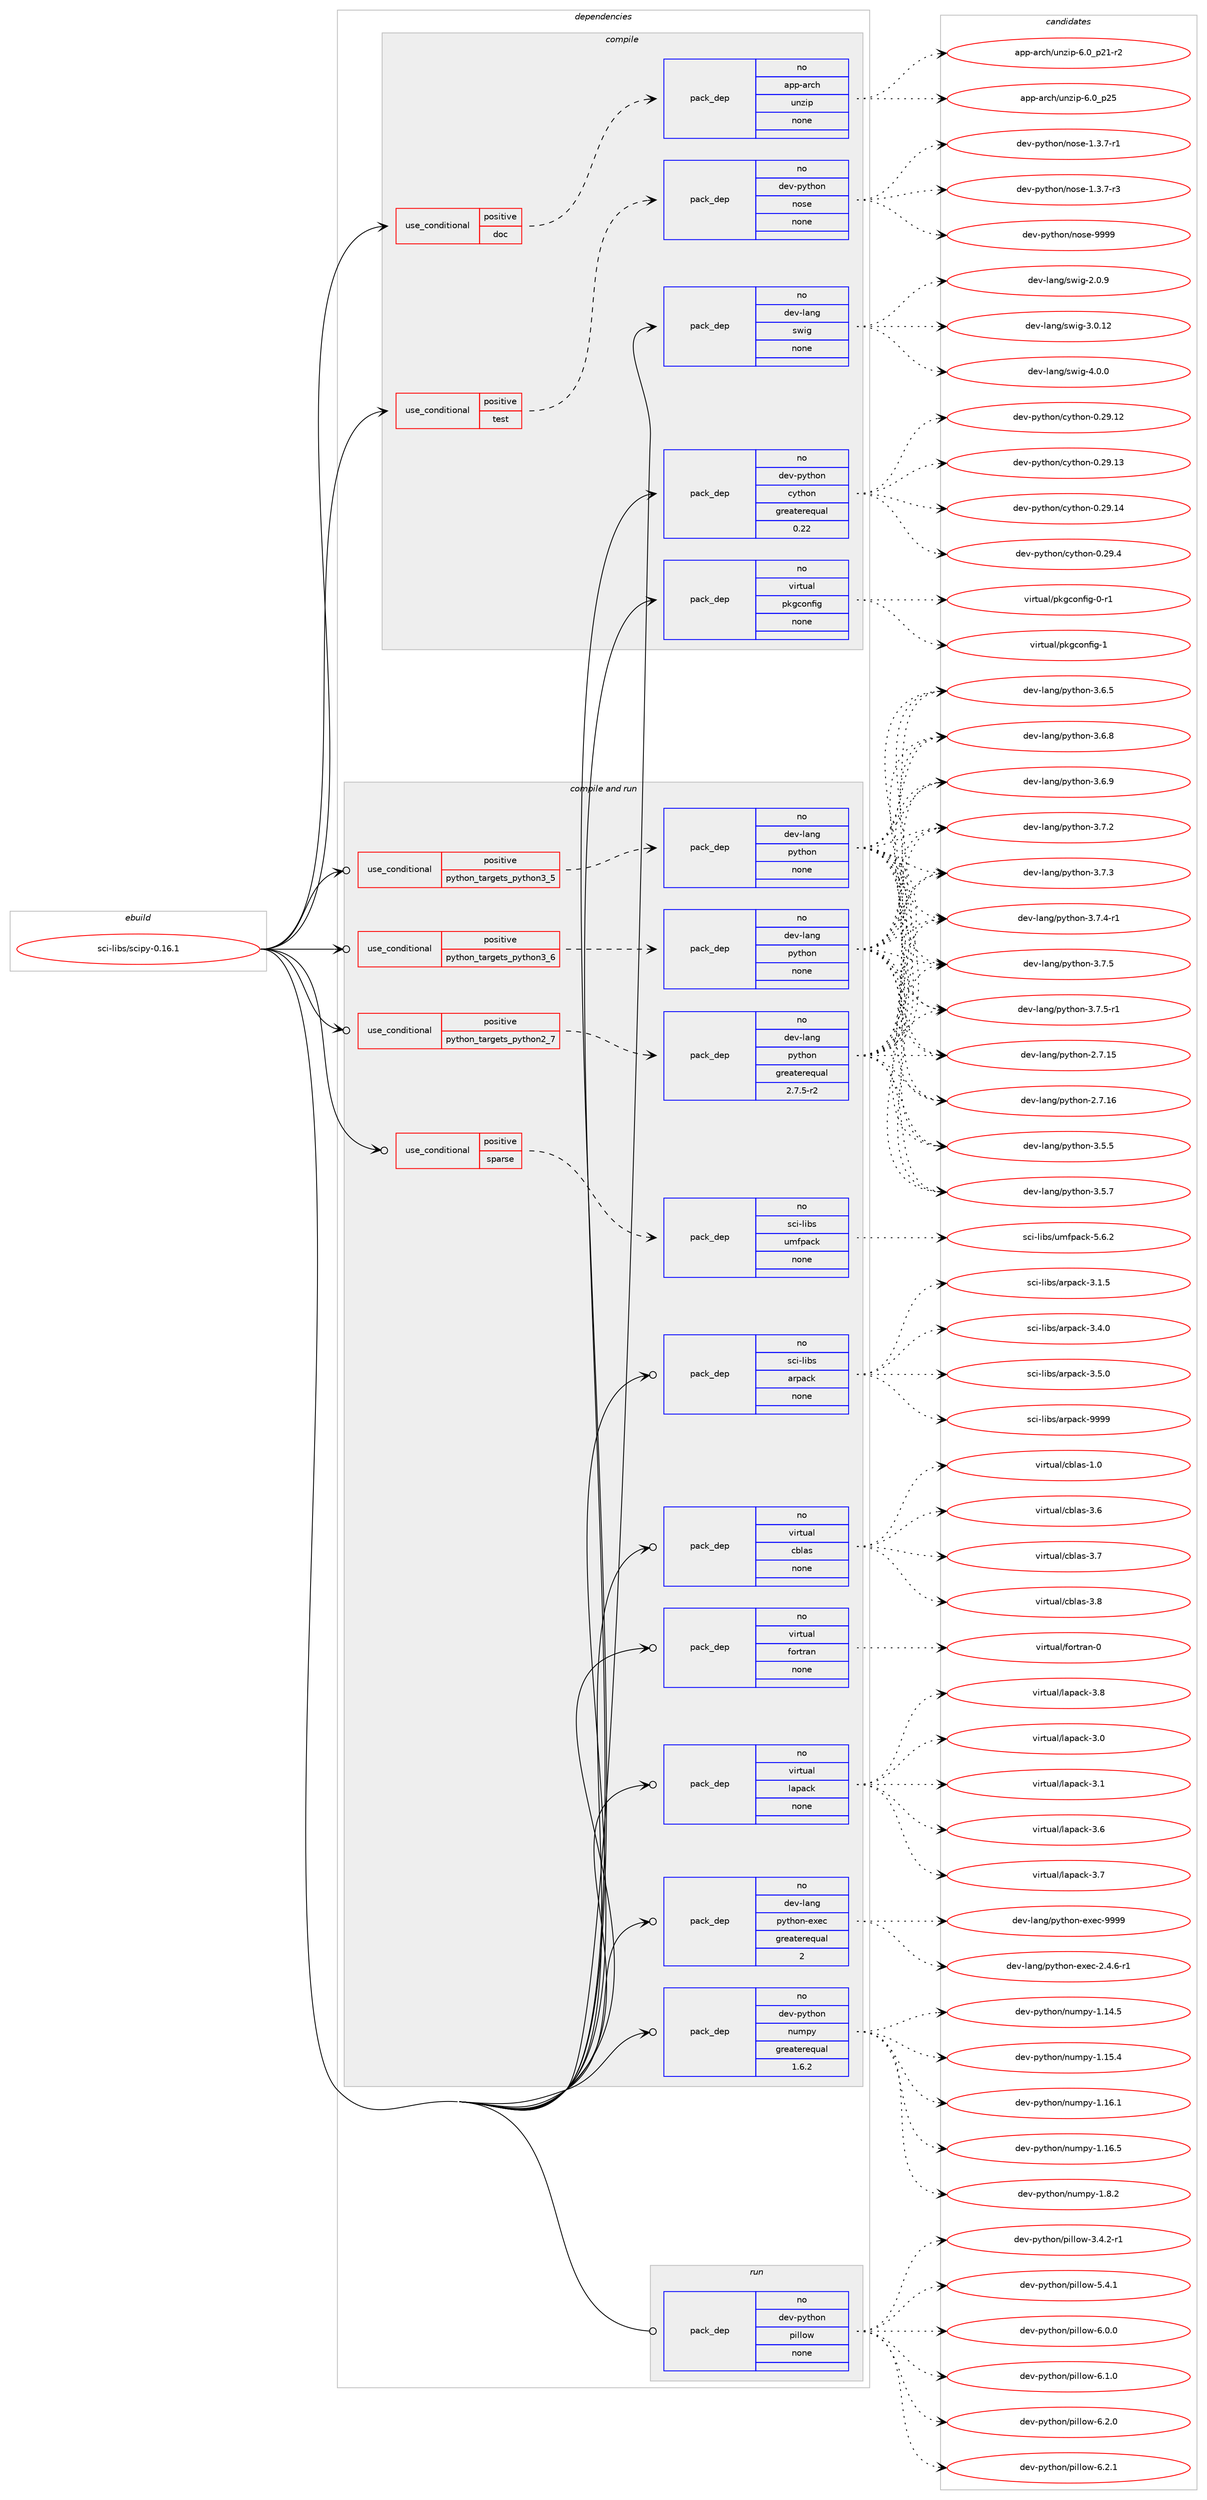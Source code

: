digraph prolog {

# *************
# Graph options
# *************

newrank=true;
concentrate=true;
compound=true;
graph [rankdir=LR,fontname=Helvetica,fontsize=10,ranksep=1.5];#, ranksep=2.5, nodesep=0.2];
edge  [arrowhead=vee];
node  [fontname=Helvetica,fontsize=10];

# **********
# The ebuild
# **********

subgraph cluster_leftcol {
color=gray;
rank=same;
label=<<i>ebuild</i>>;
id [label="sci-libs/scipy-0.16.1", color=red, width=4, href="../sci-libs/scipy-0.16.1.svg"];
}

# ****************
# The dependencies
# ****************

subgraph cluster_midcol {
color=gray;
label=<<i>dependencies</i>>;
subgraph cluster_compile {
fillcolor="#eeeeee";
style=filled;
label=<<i>compile</i>>;
subgraph cond208726 {
dependency859607 [label=<<TABLE BORDER="0" CELLBORDER="1" CELLSPACING="0" CELLPADDING="4"><TR><TD ROWSPAN="3" CELLPADDING="10">use_conditional</TD></TR><TR><TD>positive</TD></TR><TR><TD>doc</TD></TR></TABLE>>, shape=none, color=red];
subgraph pack635692 {
dependency859608 [label=<<TABLE BORDER="0" CELLBORDER="1" CELLSPACING="0" CELLPADDING="4" WIDTH="220"><TR><TD ROWSPAN="6" CELLPADDING="30">pack_dep</TD></TR><TR><TD WIDTH="110">no</TD></TR><TR><TD>app-arch</TD></TR><TR><TD>unzip</TD></TR><TR><TD>none</TD></TR><TR><TD></TD></TR></TABLE>>, shape=none, color=blue];
}
dependency859607:e -> dependency859608:w [weight=20,style="dashed",arrowhead="vee"];
}
id:e -> dependency859607:w [weight=20,style="solid",arrowhead="vee"];
subgraph cond208727 {
dependency859609 [label=<<TABLE BORDER="0" CELLBORDER="1" CELLSPACING="0" CELLPADDING="4"><TR><TD ROWSPAN="3" CELLPADDING="10">use_conditional</TD></TR><TR><TD>positive</TD></TR><TR><TD>test</TD></TR></TABLE>>, shape=none, color=red];
subgraph pack635693 {
dependency859610 [label=<<TABLE BORDER="0" CELLBORDER="1" CELLSPACING="0" CELLPADDING="4" WIDTH="220"><TR><TD ROWSPAN="6" CELLPADDING="30">pack_dep</TD></TR><TR><TD WIDTH="110">no</TD></TR><TR><TD>dev-python</TD></TR><TR><TD>nose</TD></TR><TR><TD>none</TD></TR><TR><TD></TD></TR></TABLE>>, shape=none, color=blue];
}
dependency859609:e -> dependency859610:w [weight=20,style="dashed",arrowhead="vee"];
}
id:e -> dependency859609:w [weight=20,style="solid",arrowhead="vee"];
subgraph pack635694 {
dependency859611 [label=<<TABLE BORDER="0" CELLBORDER="1" CELLSPACING="0" CELLPADDING="4" WIDTH="220"><TR><TD ROWSPAN="6" CELLPADDING="30">pack_dep</TD></TR><TR><TD WIDTH="110">no</TD></TR><TR><TD>dev-lang</TD></TR><TR><TD>swig</TD></TR><TR><TD>none</TD></TR><TR><TD></TD></TR></TABLE>>, shape=none, color=blue];
}
id:e -> dependency859611:w [weight=20,style="solid",arrowhead="vee"];
subgraph pack635695 {
dependency859612 [label=<<TABLE BORDER="0" CELLBORDER="1" CELLSPACING="0" CELLPADDING="4" WIDTH="220"><TR><TD ROWSPAN="6" CELLPADDING="30">pack_dep</TD></TR><TR><TD WIDTH="110">no</TD></TR><TR><TD>dev-python</TD></TR><TR><TD>cython</TD></TR><TR><TD>greaterequal</TD></TR><TR><TD>0.22</TD></TR></TABLE>>, shape=none, color=blue];
}
id:e -> dependency859612:w [weight=20,style="solid",arrowhead="vee"];
subgraph pack635696 {
dependency859613 [label=<<TABLE BORDER="0" CELLBORDER="1" CELLSPACING="0" CELLPADDING="4" WIDTH="220"><TR><TD ROWSPAN="6" CELLPADDING="30">pack_dep</TD></TR><TR><TD WIDTH="110">no</TD></TR><TR><TD>virtual</TD></TR><TR><TD>pkgconfig</TD></TR><TR><TD>none</TD></TR><TR><TD></TD></TR></TABLE>>, shape=none, color=blue];
}
id:e -> dependency859613:w [weight=20,style="solid",arrowhead="vee"];
}
subgraph cluster_compileandrun {
fillcolor="#eeeeee";
style=filled;
label=<<i>compile and run</i>>;
subgraph cond208728 {
dependency859614 [label=<<TABLE BORDER="0" CELLBORDER="1" CELLSPACING="0" CELLPADDING="4"><TR><TD ROWSPAN="3" CELLPADDING="10">use_conditional</TD></TR><TR><TD>positive</TD></TR><TR><TD>python_targets_python2_7</TD></TR></TABLE>>, shape=none, color=red];
subgraph pack635697 {
dependency859615 [label=<<TABLE BORDER="0" CELLBORDER="1" CELLSPACING="0" CELLPADDING="4" WIDTH="220"><TR><TD ROWSPAN="6" CELLPADDING="30">pack_dep</TD></TR><TR><TD WIDTH="110">no</TD></TR><TR><TD>dev-lang</TD></TR><TR><TD>python</TD></TR><TR><TD>greaterequal</TD></TR><TR><TD>2.7.5-r2</TD></TR></TABLE>>, shape=none, color=blue];
}
dependency859614:e -> dependency859615:w [weight=20,style="dashed",arrowhead="vee"];
}
id:e -> dependency859614:w [weight=20,style="solid",arrowhead="odotvee"];
subgraph cond208729 {
dependency859616 [label=<<TABLE BORDER="0" CELLBORDER="1" CELLSPACING="0" CELLPADDING="4"><TR><TD ROWSPAN="3" CELLPADDING="10">use_conditional</TD></TR><TR><TD>positive</TD></TR><TR><TD>python_targets_python3_5</TD></TR></TABLE>>, shape=none, color=red];
subgraph pack635698 {
dependency859617 [label=<<TABLE BORDER="0" CELLBORDER="1" CELLSPACING="0" CELLPADDING="4" WIDTH="220"><TR><TD ROWSPAN="6" CELLPADDING="30">pack_dep</TD></TR><TR><TD WIDTH="110">no</TD></TR><TR><TD>dev-lang</TD></TR><TR><TD>python</TD></TR><TR><TD>none</TD></TR><TR><TD></TD></TR></TABLE>>, shape=none, color=blue];
}
dependency859616:e -> dependency859617:w [weight=20,style="dashed",arrowhead="vee"];
}
id:e -> dependency859616:w [weight=20,style="solid",arrowhead="odotvee"];
subgraph cond208730 {
dependency859618 [label=<<TABLE BORDER="0" CELLBORDER="1" CELLSPACING="0" CELLPADDING="4"><TR><TD ROWSPAN="3" CELLPADDING="10">use_conditional</TD></TR><TR><TD>positive</TD></TR><TR><TD>python_targets_python3_6</TD></TR></TABLE>>, shape=none, color=red];
subgraph pack635699 {
dependency859619 [label=<<TABLE BORDER="0" CELLBORDER="1" CELLSPACING="0" CELLPADDING="4" WIDTH="220"><TR><TD ROWSPAN="6" CELLPADDING="30">pack_dep</TD></TR><TR><TD WIDTH="110">no</TD></TR><TR><TD>dev-lang</TD></TR><TR><TD>python</TD></TR><TR><TD>none</TD></TR><TR><TD></TD></TR></TABLE>>, shape=none, color=blue];
}
dependency859618:e -> dependency859619:w [weight=20,style="dashed",arrowhead="vee"];
}
id:e -> dependency859618:w [weight=20,style="solid",arrowhead="odotvee"];
subgraph cond208731 {
dependency859620 [label=<<TABLE BORDER="0" CELLBORDER="1" CELLSPACING="0" CELLPADDING="4"><TR><TD ROWSPAN="3" CELLPADDING="10">use_conditional</TD></TR><TR><TD>positive</TD></TR><TR><TD>sparse</TD></TR></TABLE>>, shape=none, color=red];
subgraph pack635700 {
dependency859621 [label=<<TABLE BORDER="0" CELLBORDER="1" CELLSPACING="0" CELLPADDING="4" WIDTH="220"><TR><TD ROWSPAN="6" CELLPADDING="30">pack_dep</TD></TR><TR><TD WIDTH="110">no</TD></TR><TR><TD>sci-libs</TD></TR><TR><TD>umfpack</TD></TR><TR><TD>none</TD></TR><TR><TD></TD></TR></TABLE>>, shape=none, color=blue];
}
dependency859620:e -> dependency859621:w [weight=20,style="dashed",arrowhead="vee"];
}
id:e -> dependency859620:w [weight=20,style="solid",arrowhead="odotvee"];
subgraph pack635701 {
dependency859622 [label=<<TABLE BORDER="0" CELLBORDER="1" CELLSPACING="0" CELLPADDING="4" WIDTH="220"><TR><TD ROWSPAN="6" CELLPADDING="30">pack_dep</TD></TR><TR><TD WIDTH="110">no</TD></TR><TR><TD>dev-lang</TD></TR><TR><TD>python-exec</TD></TR><TR><TD>greaterequal</TD></TR><TR><TD>2</TD></TR></TABLE>>, shape=none, color=blue];
}
id:e -> dependency859622:w [weight=20,style="solid",arrowhead="odotvee"];
subgraph pack635702 {
dependency859623 [label=<<TABLE BORDER="0" CELLBORDER="1" CELLSPACING="0" CELLPADDING="4" WIDTH="220"><TR><TD ROWSPAN="6" CELLPADDING="30">pack_dep</TD></TR><TR><TD WIDTH="110">no</TD></TR><TR><TD>dev-python</TD></TR><TR><TD>numpy</TD></TR><TR><TD>greaterequal</TD></TR><TR><TD>1.6.2</TD></TR></TABLE>>, shape=none, color=blue];
}
id:e -> dependency859623:w [weight=20,style="solid",arrowhead="odotvee"];
subgraph pack635703 {
dependency859624 [label=<<TABLE BORDER="0" CELLBORDER="1" CELLSPACING="0" CELLPADDING="4" WIDTH="220"><TR><TD ROWSPAN="6" CELLPADDING="30">pack_dep</TD></TR><TR><TD WIDTH="110">no</TD></TR><TR><TD>sci-libs</TD></TR><TR><TD>arpack</TD></TR><TR><TD>none</TD></TR><TR><TD></TD></TR></TABLE>>, shape=none, color=blue];
}
id:e -> dependency859624:w [weight=20,style="solid",arrowhead="odotvee"];
subgraph pack635704 {
dependency859625 [label=<<TABLE BORDER="0" CELLBORDER="1" CELLSPACING="0" CELLPADDING="4" WIDTH="220"><TR><TD ROWSPAN="6" CELLPADDING="30">pack_dep</TD></TR><TR><TD WIDTH="110">no</TD></TR><TR><TD>virtual</TD></TR><TR><TD>cblas</TD></TR><TR><TD>none</TD></TR><TR><TD></TD></TR></TABLE>>, shape=none, color=blue];
}
id:e -> dependency859625:w [weight=20,style="solid",arrowhead="odotvee"];
subgraph pack635705 {
dependency859626 [label=<<TABLE BORDER="0" CELLBORDER="1" CELLSPACING="0" CELLPADDING="4" WIDTH="220"><TR><TD ROWSPAN="6" CELLPADDING="30">pack_dep</TD></TR><TR><TD WIDTH="110">no</TD></TR><TR><TD>virtual</TD></TR><TR><TD>fortran</TD></TR><TR><TD>none</TD></TR><TR><TD></TD></TR></TABLE>>, shape=none, color=blue];
}
id:e -> dependency859626:w [weight=20,style="solid",arrowhead="odotvee"];
subgraph pack635706 {
dependency859627 [label=<<TABLE BORDER="0" CELLBORDER="1" CELLSPACING="0" CELLPADDING="4" WIDTH="220"><TR><TD ROWSPAN="6" CELLPADDING="30">pack_dep</TD></TR><TR><TD WIDTH="110">no</TD></TR><TR><TD>virtual</TD></TR><TR><TD>lapack</TD></TR><TR><TD>none</TD></TR><TR><TD></TD></TR></TABLE>>, shape=none, color=blue];
}
id:e -> dependency859627:w [weight=20,style="solid",arrowhead="odotvee"];
}
subgraph cluster_run {
fillcolor="#eeeeee";
style=filled;
label=<<i>run</i>>;
subgraph pack635707 {
dependency859628 [label=<<TABLE BORDER="0" CELLBORDER="1" CELLSPACING="0" CELLPADDING="4" WIDTH="220"><TR><TD ROWSPAN="6" CELLPADDING="30">pack_dep</TD></TR><TR><TD WIDTH="110">no</TD></TR><TR><TD>dev-python</TD></TR><TR><TD>pillow</TD></TR><TR><TD>none</TD></TR><TR><TD></TD></TR></TABLE>>, shape=none, color=blue];
}
id:e -> dependency859628:w [weight=20,style="solid",arrowhead="odot"];
}
}

# **************
# The candidates
# **************

subgraph cluster_choices {
rank=same;
color=gray;
label=<<i>candidates</i>>;

subgraph choice635692 {
color=black;
nodesep=1;
choice9711211245971149910447117110122105112455446489511250494511450 [label="app-arch/unzip-6.0_p21-r2", color=red, width=4,href="../app-arch/unzip-6.0_p21-r2.svg"];
choice971121124597114991044711711012210511245544648951125053 [label="app-arch/unzip-6.0_p25", color=red, width=4,href="../app-arch/unzip-6.0_p25.svg"];
dependency859608:e -> choice9711211245971149910447117110122105112455446489511250494511450:w [style=dotted,weight="100"];
dependency859608:e -> choice971121124597114991044711711012210511245544648951125053:w [style=dotted,weight="100"];
}
subgraph choice635693 {
color=black;
nodesep=1;
choice10010111845112121116104111110471101111151014549465146554511449 [label="dev-python/nose-1.3.7-r1", color=red, width=4,href="../dev-python/nose-1.3.7-r1.svg"];
choice10010111845112121116104111110471101111151014549465146554511451 [label="dev-python/nose-1.3.7-r3", color=red, width=4,href="../dev-python/nose-1.3.7-r3.svg"];
choice10010111845112121116104111110471101111151014557575757 [label="dev-python/nose-9999", color=red, width=4,href="../dev-python/nose-9999.svg"];
dependency859610:e -> choice10010111845112121116104111110471101111151014549465146554511449:w [style=dotted,weight="100"];
dependency859610:e -> choice10010111845112121116104111110471101111151014549465146554511451:w [style=dotted,weight="100"];
dependency859610:e -> choice10010111845112121116104111110471101111151014557575757:w [style=dotted,weight="100"];
}
subgraph choice635694 {
color=black;
nodesep=1;
choice100101118451089711010347115119105103455046484657 [label="dev-lang/swig-2.0.9", color=red, width=4,href="../dev-lang/swig-2.0.9.svg"];
choice10010111845108971101034711511910510345514648464950 [label="dev-lang/swig-3.0.12", color=red, width=4,href="../dev-lang/swig-3.0.12.svg"];
choice100101118451089711010347115119105103455246484648 [label="dev-lang/swig-4.0.0", color=red, width=4,href="../dev-lang/swig-4.0.0.svg"];
dependency859611:e -> choice100101118451089711010347115119105103455046484657:w [style=dotted,weight="100"];
dependency859611:e -> choice10010111845108971101034711511910510345514648464950:w [style=dotted,weight="100"];
dependency859611:e -> choice100101118451089711010347115119105103455246484648:w [style=dotted,weight="100"];
}
subgraph choice635695 {
color=black;
nodesep=1;
choice1001011184511212111610411111047991211161041111104548465057464950 [label="dev-python/cython-0.29.12", color=red, width=4,href="../dev-python/cython-0.29.12.svg"];
choice1001011184511212111610411111047991211161041111104548465057464951 [label="dev-python/cython-0.29.13", color=red, width=4,href="../dev-python/cython-0.29.13.svg"];
choice1001011184511212111610411111047991211161041111104548465057464952 [label="dev-python/cython-0.29.14", color=red, width=4,href="../dev-python/cython-0.29.14.svg"];
choice10010111845112121116104111110479912111610411111045484650574652 [label="dev-python/cython-0.29.4", color=red, width=4,href="../dev-python/cython-0.29.4.svg"];
dependency859612:e -> choice1001011184511212111610411111047991211161041111104548465057464950:w [style=dotted,weight="100"];
dependency859612:e -> choice1001011184511212111610411111047991211161041111104548465057464951:w [style=dotted,weight="100"];
dependency859612:e -> choice1001011184511212111610411111047991211161041111104548465057464952:w [style=dotted,weight="100"];
dependency859612:e -> choice10010111845112121116104111110479912111610411111045484650574652:w [style=dotted,weight="100"];
}
subgraph choice635696 {
color=black;
nodesep=1;
choice11810511411611797108471121071039911111010210510345484511449 [label="virtual/pkgconfig-0-r1", color=red, width=4,href="../virtual/pkgconfig-0-r1.svg"];
choice1181051141161179710847112107103991111101021051034549 [label="virtual/pkgconfig-1", color=red, width=4,href="../virtual/pkgconfig-1.svg"];
dependency859613:e -> choice11810511411611797108471121071039911111010210510345484511449:w [style=dotted,weight="100"];
dependency859613:e -> choice1181051141161179710847112107103991111101021051034549:w [style=dotted,weight="100"];
}
subgraph choice635697 {
color=black;
nodesep=1;
choice10010111845108971101034711212111610411111045504655464953 [label="dev-lang/python-2.7.15", color=red, width=4,href="../dev-lang/python-2.7.15.svg"];
choice10010111845108971101034711212111610411111045504655464954 [label="dev-lang/python-2.7.16", color=red, width=4,href="../dev-lang/python-2.7.16.svg"];
choice100101118451089711010347112121116104111110455146534653 [label="dev-lang/python-3.5.5", color=red, width=4,href="../dev-lang/python-3.5.5.svg"];
choice100101118451089711010347112121116104111110455146534655 [label="dev-lang/python-3.5.7", color=red, width=4,href="../dev-lang/python-3.5.7.svg"];
choice100101118451089711010347112121116104111110455146544653 [label="dev-lang/python-3.6.5", color=red, width=4,href="../dev-lang/python-3.6.5.svg"];
choice100101118451089711010347112121116104111110455146544656 [label="dev-lang/python-3.6.8", color=red, width=4,href="../dev-lang/python-3.6.8.svg"];
choice100101118451089711010347112121116104111110455146544657 [label="dev-lang/python-3.6.9", color=red, width=4,href="../dev-lang/python-3.6.9.svg"];
choice100101118451089711010347112121116104111110455146554650 [label="dev-lang/python-3.7.2", color=red, width=4,href="../dev-lang/python-3.7.2.svg"];
choice100101118451089711010347112121116104111110455146554651 [label="dev-lang/python-3.7.3", color=red, width=4,href="../dev-lang/python-3.7.3.svg"];
choice1001011184510897110103471121211161041111104551465546524511449 [label="dev-lang/python-3.7.4-r1", color=red, width=4,href="../dev-lang/python-3.7.4-r1.svg"];
choice100101118451089711010347112121116104111110455146554653 [label="dev-lang/python-3.7.5", color=red, width=4,href="../dev-lang/python-3.7.5.svg"];
choice1001011184510897110103471121211161041111104551465546534511449 [label="dev-lang/python-3.7.5-r1", color=red, width=4,href="../dev-lang/python-3.7.5-r1.svg"];
dependency859615:e -> choice10010111845108971101034711212111610411111045504655464953:w [style=dotted,weight="100"];
dependency859615:e -> choice10010111845108971101034711212111610411111045504655464954:w [style=dotted,weight="100"];
dependency859615:e -> choice100101118451089711010347112121116104111110455146534653:w [style=dotted,weight="100"];
dependency859615:e -> choice100101118451089711010347112121116104111110455146534655:w [style=dotted,weight="100"];
dependency859615:e -> choice100101118451089711010347112121116104111110455146544653:w [style=dotted,weight="100"];
dependency859615:e -> choice100101118451089711010347112121116104111110455146544656:w [style=dotted,weight="100"];
dependency859615:e -> choice100101118451089711010347112121116104111110455146544657:w [style=dotted,weight="100"];
dependency859615:e -> choice100101118451089711010347112121116104111110455146554650:w [style=dotted,weight="100"];
dependency859615:e -> choice100101118451089711010347112121116104111110455146554651:w [style=dotted,weight="100"];
dependency859615:e -> choice1001011184510897110103471121211161041111104551465546524511449:w [style=dotted,weight="100"];
dependency859615:e -> choice100101118451089711010347112121116104111110455146554653:w [style=dotted,weight="100"];
dependency859615:e -> choice1001011184510897110103471121211161041111104551465546534511449:w [style=dotted,weight="100"];
}
subgraph choice635698 {
color=black;
nodesep=1;
choice10010111845108971101034711212111610411111045504655464953 [label="dev-lang/python-2.7.15", color=red, width=4,href="../dev-lang/python-2.7.15.svg"];
choice10010111845108971101034711212111610411111045504655464954 [label="dev-lang/python-2.7.16", color=red, width=4,href="../dev-lang/python-2.7.16.svg"];
choice100101118451089711010347112121116104111110455146534653 [label="dev-lang/python-3.5.5", color=red, width=4,href="../dev-lang/python-3.5.5.svg"];
choice100101118451089711010347112121116104111110455146534655 [label="dev-lang/python-3.5.7", color=red, width=4,href="../dev-lang/python-3.5.7.svg"];
choice100101118451089711010347112121116104111110455146544653 [label="dev-lang/python-3.6.5", color=red, width=4,href="../dev-lang/python-3.6.5.svg"];
choice100101118451089711010347112121116104111110455146544656 [label="dev-lang/python-3.6.8", color=red, width=4,href="../dev-lang/python-3.6.8.svg"];
choice100101118451089711010347112121116104111110455146544657 [label="dev-lang/python-3.6.9", color=red, width=4,href="../dev-lang/python-3.6.9.svg"];
choice100101118451089711010347112121116104111110455146554650 [label="dev-lang/python-3.7.2", color=red, width=4,href="../dev-lang/python-3.7.2.svg"];
choice100101118451089711010347112121116104111110455146554651 [label="dev-lang/python-3.7.3", color=red, width=4,href="../dev-lang/python-3.7.3.svg"];
choice1001011184510897110103471121211161041111104551465546524511449 [label="dev-lang/python-3.7.4-r1", color=red, width=4,href="../dev-lang/python-3.7.4-r1.svg"];
choice100101118451089711010347112121116104111110455146554653 [label="dev-lang/python-3.7.5", color=red, width=4,href="../dev-lang/python-3.7.5.svg"];
choice1001011184510897110103471121211161041111104551465546534511449 [label="dev-lang/python-3.7.5-r1", color=red, width=4,href="../dev-lang/python-3.7.5-r1.svg"];
dependency859617:e -> choice10010111845108971101034711212111610411111045504655464953:w [style=dotted,weight="100"];
dependency859617:e -> choice10010111845108971101034711212111610411111045504655464954:w [style=dotted,weight="100"];
dependency859617:e -> choice100101118451089711010347112121116104111110455146534653:w [style=dotted,weight="100"];
dependency859617:e -> choice100101118451089711010347112121116104111110455146534655:w [style=dotted,weight="100"];
dependency859617:e -> choice100101118451089711010347112121116104111110455146544653:w [style=dotted,weight="100"];
dependency859617:e -> choice100101118451089711010347112121116104111110455146544656:w [style=dotted,weight="100"];
dependency859617:e -> choice100101118451089711010347112121116104111110455146544657:w [style=dotted,weight="100"];
dependency859617:e -> choice100101118451089711010347112121116104111110455146554650:w [style=dotted,weight="100"];
dependency859617:e -> choice100101118451089711010347112121116104111110455146554651:w [style=dotted,weight="100"];
dependency859617:e -> choice1001011184510897110103471121211161041111104551465546524511449:w [style=dotted,weight="100"];
dependency859617:e -> choice100101118451089711010347112121116104111110455146554653:w [style=dotted,weight="100"];
dependency859617:e -> choice1001011184510897110103471121211161041111104551465546534511449:w [style=dotted,weight="100"];
}
subgraph choice635699 {
color=black;
nodesep=1;
choice10010111845108971101034711212111610411111045504655464953 [label="dev-lang/python-2.7.15", color=red, width=4,href="../dev-lang/python-2.7.15.svg"];
choice10010111845108971101034711212111610411111045504655464954 [label="dev-lang/python-2.7.16", color=red, width=4,href="../dev-lang/python-2.7.16.svg"];
choice100101118451089711010347112121116104111110455146534653 [label="dev-lang/python-3.5.5", color=red, width=4,href="../dev-lang/python-3.5.5.svg"];
choice100101118451089711010347112121116104111110455146534655 [label="dev-lang/python-3.5.7", color=red, width=4,href="../dev-lang/python-3.5.7.svg"];
choice100101118451089711010347112121116104111110455146544653 [label="dev-lang/python-3.6.5", color=red, width=4,href="../dev-lang/python-3.6.5.svg"];
choice100101118451089711010347112121116104111110455146544656 [label="dev-lang/python-3.6.8", color=red, width=4,href="../dev-lang/python-3.6.8.svg"];
choice100101118451089711010347112121116104111110455146544657 [label="dev-lang/python-3.6.9", color=red, width=4,href="../dev-lang/python-3.6.9.svg"];
choice100101118451089711010347112121116104111110455146554650 [label="dev-lang/python-3.7.2", color=red, width=4,href="../dev-lang/python-3.7.2.svg"];
choice100101118451089711010347112121116104111110455146554651 [label="dev-lang/python-3.7.3", color=red, width=4,href="../dev-lang/python-3.7.3.svg"];
choice1001011184510897110103471121211161041111104551465546524511449 [label="dev-lang/python-3.7.4-r1", color=red, width=4,href="../dev-lang/python-3.7.4-r1.svg"];
choice100101118451089711010347112121116104111110455146554653 [label="dev-lang/python-3.7.5", color=red, width=4,href="../dev-lang/python-3.7.5.svg"];
choice1001011184510897110103471121211161041111104551465546534511449 [label="dev-lang/python-3.7.5-r1", color=red, width=4,href="../dev-lang/python-3.7.5-r1.svg"];
dependency859619:e -> choice10010111845108971101034711212111610411111045504655464953:w [style=dotted,weight="100"];
dependency859619:e -> choice10010111845108971101034711212111610411111045504655464954:w [style=dotted,weight="100"];
dependency859619:e -> choice100101118451089711010347112121116104111110455146534653:w [style=dotted,weight="100"];
dependency859619:e -> choice100101118451089711010347112121116104111110455146534655:w [style=dotted,weight="100"];
dependency859619:e -> choice100101118451089711010347112121116104111110455146544653:w [style=dotted,weight="100"];
dependency859619:e -> choice100101118451089711010347112121116104111110455146544656:w [style=dotted,weight="100"];
dependency859619:e -> choice100101118451089711010347112121116104111110455146544657:w [style=dotted,weight="100"];
dependency859619:e -> choice100101118451089711010347112121116104111110455146554650:w [style=dotted,weight="100"];
dependency859619:e -> choice100101118451089711010347112121116104111110455146554651:w [style=dotted,weight="100"];
dependency859619:e -> choice1001011184510897110103471121211161041111104551465546524511449:w [style=dotted,weight="100"];
dependency859619:e -> choice100101118451089711010347112121116104111110455146554653:w [style=dotted,weight="100"];
dependency859619:e -> choice1001011184510897110103471121211161041111104551465546534511449:w [style=dotted,weight="100"];
}
subgraph choice635700 {
color=black;
nodesep=1;
choice115991054510810598115471171091021129799107455346544650 [label="sci-libs/umfpack-5.6.2", color=red, width=4,href="../sci-libs/umfpack-5.6.2.svg"];
dependency859621:e -> choice115991054510810598115471171091021129799107455346544650:w [style=dotted,weight="100"];
}
subgraph choice635701 {
color=black;
nodesep=1;
choice10010111845108971101034711212111610411111045101120101994550465246544511449 [label="dev-lang/python-exec-2.4.6-r1", color=red, width=4,href="../dev-lang/python-exec-2.4.6-r1.svg"];
choice10010111845108971101034711212111610411111045101120101994557575757 [label="dev-lang/python-exec-9999", color=red, width=4,href="../dev-lang/python-exec-9999.svg"];
dependency859622:e -> choice10010111845108971101034711212111610411111045101120101994550465246544511449:w [style=dotted,weight="100"];
dependency859622:e -> choice10010111845108971101034711212111610411111045101120101994557575757:w [style=dotted,weight="100"];
}
subgraph choice635702 {
color=black;
nodesep=1;
choice100101118451121211161041111104711011710911212145494649524653 [label="dev-python/numpy-1.14.5", color=red, width=4,href="../dev-python/numpy-1.14.5.svg"];
choice100101118451121211161041111104711011710911212145494649534652 [label="dev-python/numpy-1.15.4", color=red, width=4,href="../dev-python/numpy-1.15.4.svg"];
choice100101118451121211161041111104711011710911212145494649544649 [label="dev-python/numpy-1.16.1", color=red, width=4,href="../dev-python/numpy-1.16.1.svg"];
choice100101118451121211161041111104711011710911212145494649544653 [label="dev-python/numpy-1.16.5", color=red, width=4,href="../dev-python/numpy-1.16.5.svg"];
choice1001011184511212111610411111047110117109112121454946564650 [label="dev-python/numpy-1.8.2", color=red, width=4,href="../dev-python/numpy-1.8.2.svg"];
dependency859623:e -> choice100101118451121211161041111104711011710911212145494649524653:w [style=dotted,weight="100"];
dependency859623:e -> choice100101118451121211161041111104711011710911212145494649534652:w [style=dotted,weight="100"];
dependency859623:e -> choice100101118451121211161041111104711011710911212145494649544649:w [style=dotted,weight="100"];
dependency859623:e -> choice100101118451121211161041111104711011710911212145494649544653:w [style=dotted,weight="100"];
dependency859623:e -> choice1001011184511212111610411111047110117109112121454946564650:w [style=dotted,weight="100"];
}
subgraph choice635703 {
color=black;
nodesep=1;
choice11599105451081059811547971141129799107455146494653 [label="sci-libs/arpack-3.1.5", color=red, width=4,href="../sci-libs/arpack-3.1.5.svg"];
choice11599105451081059811547971141129799107455146524648 [label="sci-libs/arpack-3.4.0", color=red, width=4,href="../sci-libs/arpack-3.4.0.svg"];
choice11599105451081059811547971141129799107455146534648 [label="sci-libs/arpack-3.5.0", color=red, width=4,href="../sci-libs/arpack-3.5.0.svg"];
choice115991054510810598115479711411297991074557575757 [label="sci-libs/arpack-9999", color=red, width=4,href="../sci-libs/arpack-9999.svg"];
dependency859624:e -> choice11599105451081059811547971141129799107455146494653:w [style=dotted,weight="100"];
dependency859624:e -> choice11599105451081059811547971141129799107455146524648:w [style=dotted,weight="100"];
dependency859624:e -> choice11599105451081059811547971141129799107455146534648:w [style=dotted,weight="100"];
dependency859624:e -> choice115991054510810598115479711411297991074557575757:w [style=dotted,weight="100"];
}
subgraph choice635704 {
color=black;
nodesep=1;
choice118105114116117971084799981089711545494648 [label="virtual/cblas-1.0", color=red, width=4,href="../virtual/cblas-1.0.svg"];
choice118105114116117971084799981089711545514654 [label="virtual/cblas-3.6", color=red, width=4,href="../virtual/cblas-3.6.svg"];
choice118105114116117971084799981089711545514655 [label="virtual/cblas-3.7", color=red, width=4,href="../virtual/cblas-3.7.svg"];
choice118105114116117971084799981089711545514656 [label="virtual/cblas-3.8", color=red, width=4,href="../virtual/cblas-3.8.svg"];
dependency859625:e -> choice118105114116117971084799981089711545494648:w [style=dotted,weight="100"];
dependency859625:e -> choice118105114116117971084799981089711545514654:w [style=dotted,weight="100"];
dependency859625:e -> choice118105114116117971084799981089711545514655:w [style=dotted,weight="100"];
dependency859625:e -> choice118105114116117971084799981089711545514656:w [style=dotted,weight="100"];
}
subgraph choice635705 {
color=black;
nodesep=1;
choice1181051141161179710847102111114116114971104548 [label="virtual/fortran-0", color=red, width=4,href="../virtual/fortran-0.svg"];
dependency859626:e -> choice1181051141161179710847102111114116114971104548:w [style=dotted,weight="100"];
}
subgraph choice635706 {
color=black;
nodesep=1;
choice118105114116117971084710897112979910745514648 [label="virtual/lapack-3.0", color=red, width=4,href="../virtual/lapack-3.0.svg"];
choice118105114116117971084710897112979910745514649 [label="virtual/lapack-3.1", color=red, width=4,href="../virtual/lapack-3.1.svg"];
choice118105114116117971084710897112979910745514654 [label="virtual/lapack-3.6", color=red, width=4,href="../virtual/lapack-3.6.svg"];
choice118105114116117971084710897112979910745514655 [label="virtual/lapack-3.7", color=red, width=4,href="../virtual/lapack-3.7.svg"];
choice118105114116117971084710897112979910745514656 [label="virtual/lapack-3.8", color=red, width=4,href="../virtual/lapack-3.8.svg"];
dependency859627:e -> choice118105114116117971084710897112979910745514648:w [style=dotted,weight="100"];
dependency859627:e -> choice118105114116117971084710897112979910745514649:w [style=dotted,weight="100"];
dependency859627:e -> choice118105114116117971084710897112979910745514654:w [style=dotted,weight="100"];
dependency859627:e -> choice118105114116117971084710897112979910745514655:w [style=dotted,weight="100"];
dependency859627:e -> choice118105114116117971084710897112979910745514656:w [style=dotted,weight="100"];
}
subgraph choice635707 {
color=black;
nodesep=1;
choice10010111845112121116104111110471121051081081111194551465246504511449 [label="dev-python/pillow-3.4.2-r1", color=red, width=4,href="../dev-python/pillow-3.4.2-r1.svg"];
choice1001011184511212111610411111047112105108108111119455346524649 [label="dev-python/pillow-5.4.1", color=red, width=4,href="../dev-python/pillow-5.4.1.svg"];
choice1001011184511212111610411111047112105108108111119455446484648 [label="dev-python/pillow-6.0.0", color=red, width=4,href="../dev-python/pillow-6.0.0.svg"];
choice1001011184511212111610411111047112105108108111119455446494648 [label="dev-python/pillow-6.1.0", color=red, width=4,href="../dev-python/pillow-6.1.0.svg"];
choice1001011184511212111610411111047112105108108111119455446504648 [label="dev-python/pillow-6.2.0", color=red, width=4,href="../dev-python/pillow-6.2.0.svg"];
choice1001011184511212111610411111047112105108108111119455446504649 [label="dev-python/pillow-6.2.1", color=red, width=4,href="../dev-python/pillow-6.2.1.svg"];
dependency859628:e -> choice10010111845112121116104111110471121051081081111194551465246504511449:w [style=dotted,weight="100"];
dependency859628:e -> choice1001011184511212111610411111047112105108108111119455346524649:w [style=dotted,weight="100"];
dependency859628:e -> choice1001011184511212111610411111047112105108108111119455446484648:w [style=dotted,weight="100"];
dependency859628:e -> choice1001011184511212111610411111047112105108108111119455446494648:w [style=dotted,weight="100"];
dependency859628:e -> choice1001011184511212111610411111047112105108108111119455446504648:w [style=dotted,weight="100"];
dependency859628:e -> choice1001011184511212111610411111047112105108108111119455446504649:w [style=dotted,weight="100"];
}
}

}
